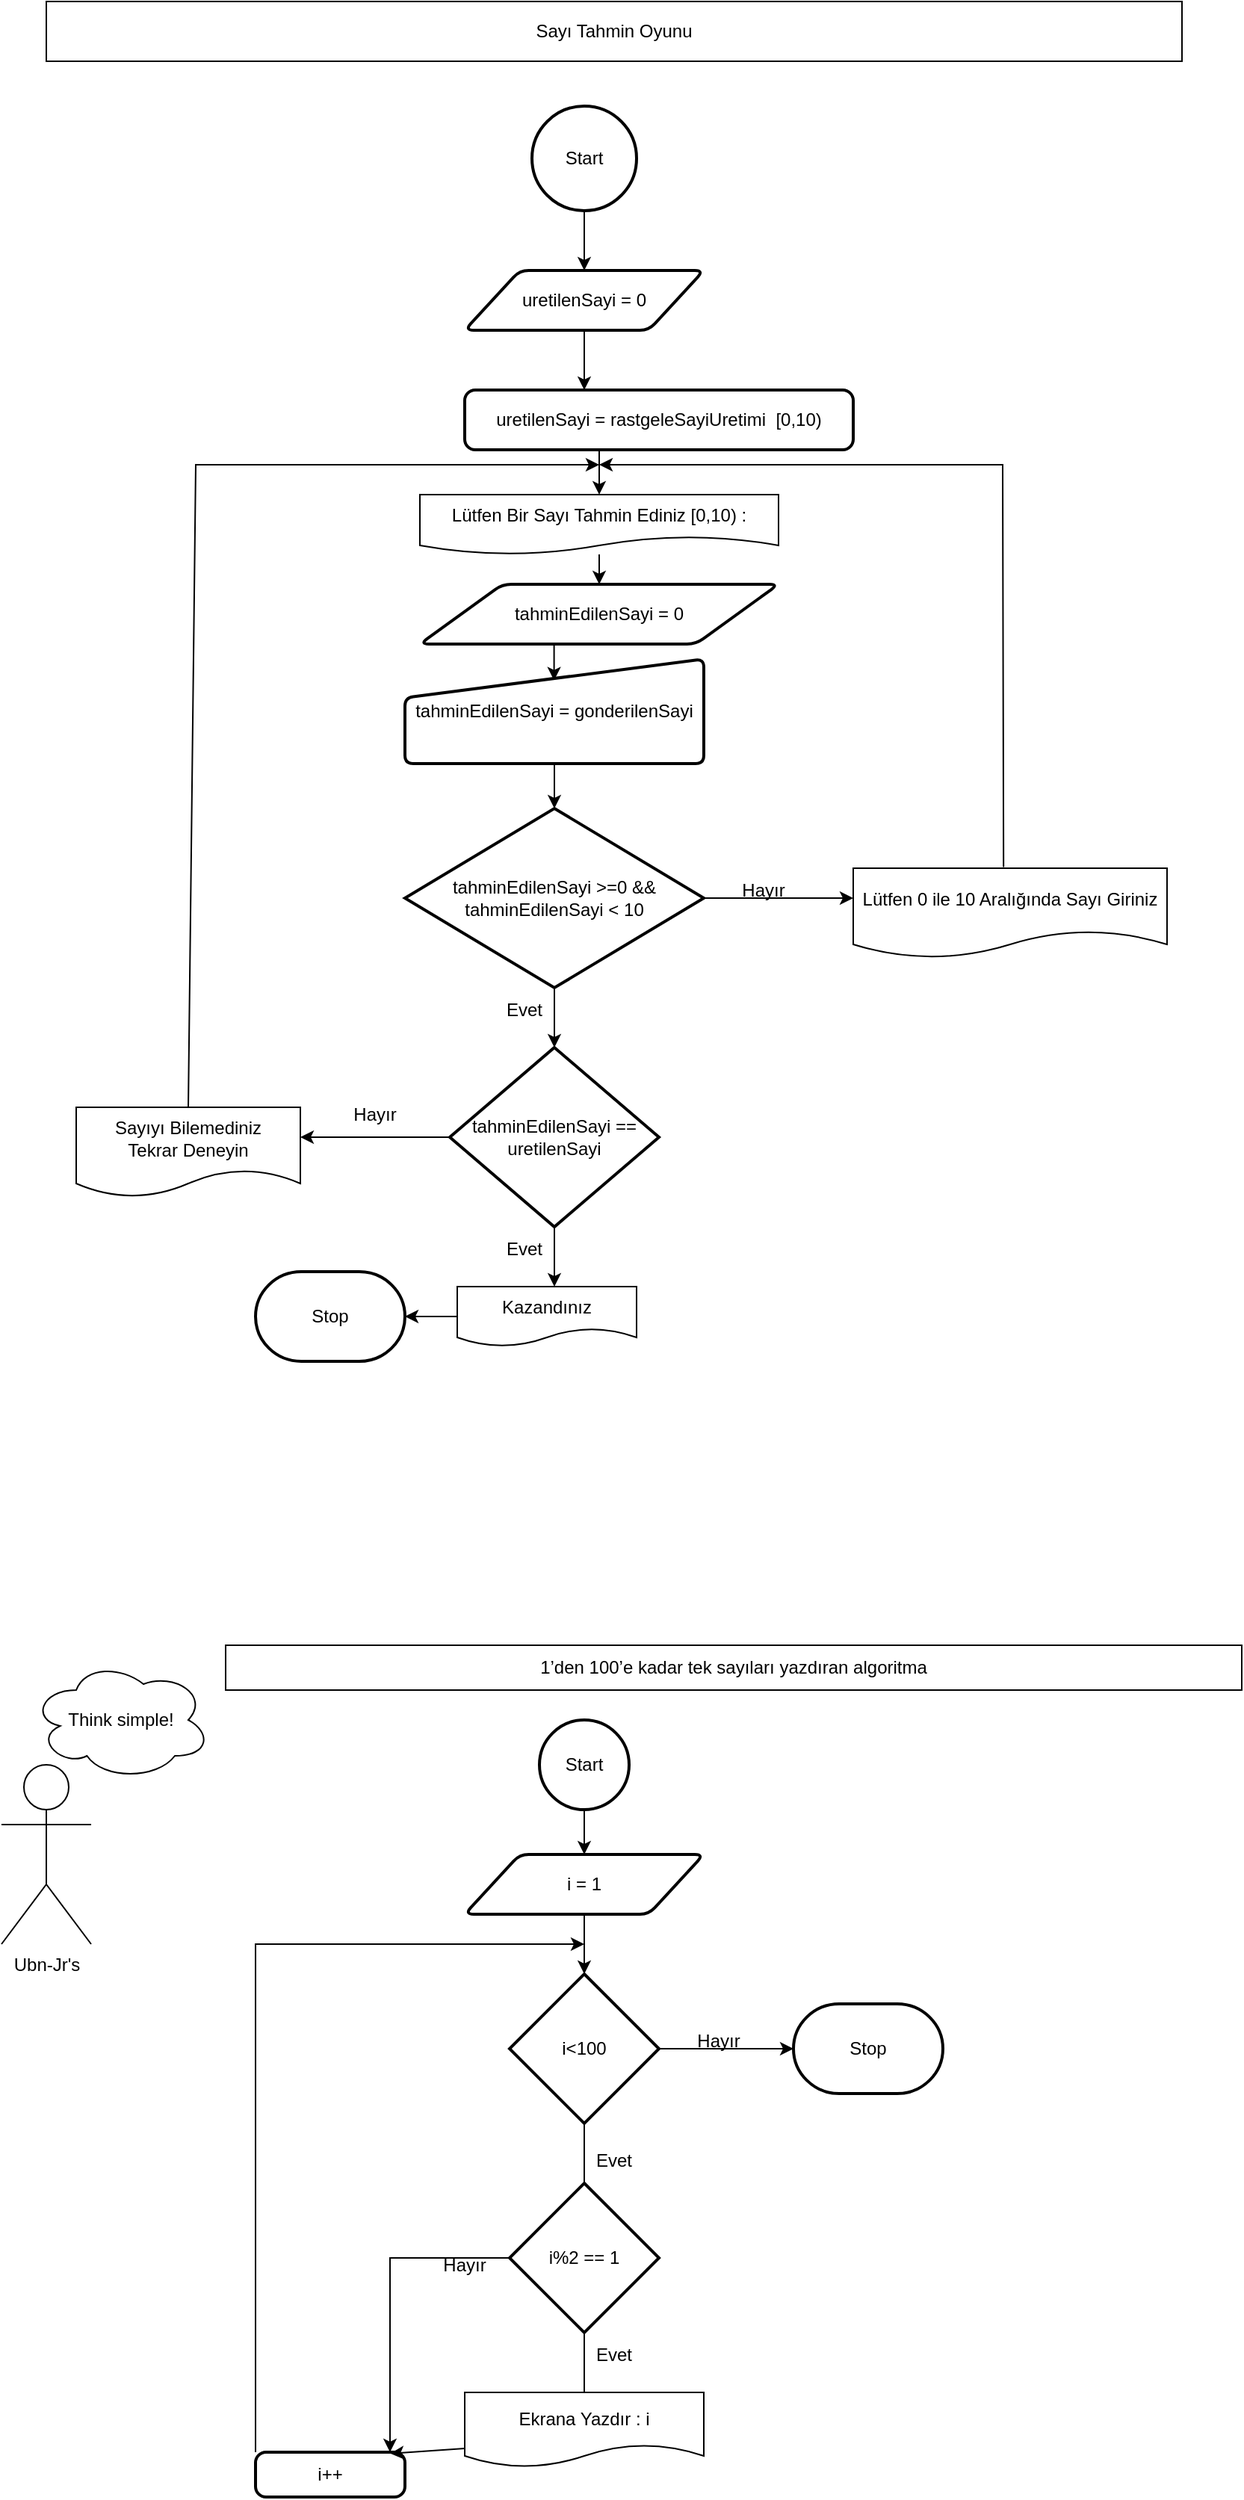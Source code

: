 <mxfile version="20.5.3" type="google"><diagram id="BJR5T6bqEb8-Pzhze7ch" name="Page-1"><mxGraphModel grid="1" page="1" gridSize="10" guides="1" tooltips="1" connect="1" arrows="1" fold="1" pageScale="1" pageWidth="850" pageHeight="1100" math="0" shadow="0"><root><mxCell id="0"/><mxCell id="1" parent="0"/><mxCell id="SQOLM2IeF_eSa_TjTduy-1" value="Ubn-Jr's" style="shape=umlActor;verticalLabelPosition=bottom;verticalAlign=top;html=1;outlineConnect=0;" vertex="1" parent="1"><mxGeometry x="10" y="80" width="60" height="120" as="geometry"/></mxCell><mxCell id="SQOLM2IeF_eSa_TjTduy-3" value="Think simple!" style="ellipse;shape=cloud;whiteSpace=wrap;html=1;" vertex="1" parent="1"><mxGeometry x="30" y="10" width="120" height="80" as="geometry"/></mxCell><mxCell id="SQOLM2IeF_eSa_TjTduy-4" value="1’den 100’e kadar tek sayıları yazdıran algoritma" style="rounded=0;whiteSpace=wrap;html=1;" vertex="1" parent="1"><mxGeometry x="160" width="680" height="30" as="geometry"/></mxCell><mxCell id="SQOLM2IeF_eSa_TjTduy-7" style="edgeStyle=orthogonalEdgeStyle;rounded=0;orthogonalLoop=1;jettySize=auto;html=1;exitX=0.5;exitY=1;exitDx=0;exitDy=0;exitPerimeter=0;entryX=0.5;entryY=0;entryDx=0;entryDy=0;" edge="1" parent="1" source="SQOLM2IeF_eSa_TjTduy-5" target="SQOLM2IeF_eSa_TjTduy-6"><mxGeometry relative="1" as="geometry"/></mxCell><mxCell id="SQOLM2IeF_eSa_TjTduy-5" value="Start" style="strokeWidth=2;html=1;shape=mxgraph.flowchart.start_2;whiteSpace=wrap;" vertex="1" parent="1"><mxGeometry x="370" y="50" width="60" height="60" as="geometry"/></mxCell><mxCell id="SQOLM2IeF_eSa_TjTduy-10" value="" style="edgeStyle=orthogonalEdgeStyle;rounded=0;orthogonalLoop=1;jettySize=auto;html=1;" edge="1" parent="1" source="SQOLM2IeF_eSa_TjTduy-6" target="SQOLM2IeF_eSa_TjTduy-9"><mxGeometry relative="1" as="geometry"/></mxCell><mxCell id="SQOLM2IeF_eSa_TjTduy-6" value="i = 1" style="shape=parallelogram;html=1;strokeWidth=2;perimeter=parallelogramPerimeter;whiteSpace=wrap;rounded=1;arcSize=12;size=0.23;" vertex="1" parent="1"><mxGeometry x="320" y="140" width="160" height="40" as="geometry"/></mxCell><mxCell id="SQOLM2IeF_eSa_TjTduy-9" value="i&amp;lt;100" style="strokeWidth=2;html=1;shape=mxgraph.flowchart.decision;whiteSpace=wrap;" vertex="1" parent="1"><mxGeometry x="350" y="220" width="100" height="100" as="geometry"/></mxCell><mxCell id="SQOLM2IeF_eSa_TjTduy-11" value="" style="endArrow=classic;html=1;rounded=0;exitX=0.5;exitY=1;exitDx=0;exitDy=0;exitPerimeter=0;" edge="1" parent="1" source="SQOLM2IeF_eSa_TjTduy-9"><mxGeometry width="50" height="50" relative="1" as="geometry"><mxPoint x="400" y="380" as="sourcePoint"/><mxPoint x="400" y="380" as="targetPoint"/></mxGeometry></mxCell><mxCell id="SQOLM2IeF_eSa_TjTduy-12" value="Evet" style="text;html=1;strokeColor=none;fillColor=none;align=center;verticalAlign=middle;whiteSpace=wrap;rounded=0;" vertex="1" parent="1"><mxGeometry x="390" y="330" width="60" height="30" as="geometry"/></mxCell><mxCell id="SQOLM2IeF_eSa_TjTduy-13" value="" style="endArrow=classic;html=1;rounded=0;exitX=1;exitY=0.5;exitDx=0;exitDy=0;exitPerimeter=0;" edge="1" parent="1" source="SQOLM2IeF_eSa_TjTduy-9"><mxGeometry width="50" height="50" relative="1" as="geometry"><mxPoint x="460" y="320" as="sourcePoint"/><mxPoint x="540" y="270" as="targetPoint"/></mxGeometry></mxCell><mxCell id="SQOLM2IeF_eSa_TjTduy-14" value="Hayır" style="text;html=1;strokeColor=none;fillColor=none;align=center;verticalAlign=middle;whiteSpace=wrap;rounded=0;" vertex="1" parent="1"><mxGeometry x="460" y="250" width="60" height="30" as="geometry"/></mxCell><mxCell id="SQOLM2IeF_eSa_TjTduy-15" value="i%2 == 1" style="strokeWidth=2;html=1;shape=mxgraph.flowchart.decision;whiteSpace=wrap;" vertex="1" parent="1"><mxGeometry x="350" y="360" width="100" height="100" as="geometry"/></mxCell><mxCell id="SQOLM2IeF_eSa_TjTduy-16" value="" style="endArrow=classic;html=1;rounded=0;exitX=0.5;exitY=1;exitDx=0;exitDy=0;exitPerimeter=0;" edge="1" parent="1" source="SQOLM2IeF_eSa_TjTduy-15"><mxGeometry width="50" height="50" relative="1" as="geometry"><mxPoint x="400" y="570" as="sourcePoint"/><mxPoint x="400" y="520" as="targetPoint"/></mxGeometry></mxCell><mxCell id="SQOLM2IeF_eSa_TjTduy-17" value="Evet" style="text;html=1;strokeColor=none;fillColor=none;align=center;verticalAlign=middle;whiteSpace=wrap;rounded=0;" vertex="1" parent="1"><mxGeometry x="390" y="460" width="60" height="30" as="geometry"/></mxCell><mxCell id="SQOLM2IeF_eSa_TjTduy-20" value="Ekrana Yazdır : i" style="shape=document;whiteSpace=wrap;html=1;boundedLbl=1;" vertex="1" parent="1"><mxGeometry x="320" y="500" width="160" height="50" as="geometry"/></mxCell><mxCell id="SQOLM2IeF_eSa_TjTduy-21" value="" style="endArrow=classic;html=1;rounded=0;exitX=0;exitY=0.5;exitDx=0;exitDy=0;exitPerimeter=0;" edge="1" parent="1" source="SQOLM2IeF_eSa_TjTduy-15"><mxGeometry width="50" height="50" relative="1" as="geometry"><mxPoint x="400" y="340" as="sourcePoint"/><mxPoint x="270" y="540" as="targetPoint"/><Array as="points"><mxPoint x="270" y="410"/></Array></mxGeometry></mxCell><mxCell id="SQOLM2IeF_eSa_TjTduy-22" value="Hayır" style="text;html=1;strokeColor=none;fillColor=none;align=center;verticalAlign=middle;whiteSpace=wrap;rounded=0;" vertex="1" parent="1"><mxGeometry x="290" y="400" width="60" height="30" as="geometry"/></mxCell><mxCell id="SQOLM2IeF_eSa_TjTduy-23" value="i++" style="rounded=1;whiteSpace=wrap;html=1;absoluteArcSize=1;arcSize=14;strokeWidth=2;" vertex="1" parent="1"><mxGeometry x="180" y="540" width="100" height="30" as="geometry"/></mxCell><mxCell id="SQOLM2IeF_eSa_TjTduy-24" value="" style="endArrow=classic;html=1;rounded=0;exitX=0;exitY=0.75;exitDx=0;exitDy=0;entryX=0.902;entryY=0.031;entryDx=0;entryDy=0;entryPerimeter=0;" edge="1" parent="1" source="SQOLM2IeF_eSa_TjTduy-20" target="SQOLM2IeF_eSa_TjTduy-23"><mxGeometry width="50" height="50" relative="1" as="geometry"><mxPoint x="310" y="680" as="sourcePoint"/><mxPoint x="360" y="630" as="targetPoint"/><Array as="points"/></mxGeometry></mxCell><mxCell id="SQOLM2IeF_eSa_TjTduy-25" value="" style="endArrow=classic;html=1;rounded=0;exitX=0;exitY=0;exitDx=0;exitDy=0;" edge="1" parent="1" source="SQOLM2IeF_eSa_TjTduy-23"><mxGeometry width="50" height="50" relative="1" as="geometry"><mxPoint x="180" y="520" as="sourcePoint"/><mxPoint x="400" y="200" as="targetPoint"/><Array as="points"><mxPoint x="180" y="200"/></Array></mxGeometry></mxCell><mxCell id="SQOLM2IeF_eSa_TjTduy-26" value="Stop" style="strokeWidth=2;html=1;shape=mxgraph.flowchart.terminator;whiteSpace=wrap;" vertex="1" parent="1"><mxGeometry x="540" y="240" width="100" height="60" as="geometry"/></mxCell><mxCell id="SQOLM2IeF_eSa_TjTduy-28" value="Sayı Tahmin Oyunu" style="rounded=0;whiteSpace=wrap;html=1;" vertex="1" parent="1"><mxGeometry x="40" y="-1100" width="760" height="40" as="geometry"/></mxCell><mxCell id="SQOLM2IeF_eSa_TjTduy-34" value="Start" style="strokeWidth=2;html=1;shape=mxgraph.flowchart.start_2;whiteSpace=wrap;" vertex="1" parent="1"><mxGeometry x="365" y="-1030" width="70" height="70" as="geometry"/></mxCell><mxCell id="SQOLM2IeF_eSa_TjTduy-35" value="" style="endArrow=classic;html=1;rounded=0;exitX=0.5;exitY=1;exitDx=0;exitDy=0;exitPerimeter=0;" edge="1" parent="1" source="SQOLM2IeF_eSa_TjTduy-34"><mxGeometry width="50" height="50" relative="1" as="geometry"><mxPoint x="420" y="-840" as="sourcePoint"/><mxPoint x="400" y="-920" as="targetPoint"/></mxGeometry></mxCell><mxCell id="SQOLM2IeF_eSa_TjTduy-36" value="uretilenSayi = 0" style="shape=parallelogram;html=1;strokeWidth=2;perimeter=parallelogramPerimeter;whiteSpace=wrap;rounded=1;arcSize=12;size=0.23;" vertex="1" parent="1"><mxGeometry x="320" y="-920" width="160" height="40" as="geometry"/></mxCell><mxCell id="SQOLM2IeF_eSa_TjTduy-37" value="" style="endArrow=classic;html=1;rounded=0;exitX=0.5;exitY=1;exitDx=0;exitDy=0;" edge="1" parent="1" source="SQOLM2IeF_eSa_TjTduy-36"><mxGeometry width="50" height="50" relative="1" as="geometry"><mxPoint x="390" y="-770" as="sourcePoint"/><mxPoint x="400" y="-840" as="targetPoint"/></mxGeometry></mxCell><mxCell id="SQOLM2IeF_eSa_TjTduy-41" style="edgeStyle=orthogonalEdgeStyle;rounded=0;orthogonalLoop=1;jettySize=auto;html=1;exitX=0.5;exitY=1;exitDx=0;exitDy=0;entryX=0.5;entryY=0;entryDx=0;entryDy=0;" edge="1" parent="1" source="SQOLM2IeF_eSa_TjTduy-38" target="SQOLM2IeF_eSa_TjTduy-39"><mxGeometry relative="1" as="geometry"><Array as="points"><mxPoint x="410" y="-800"/><mxPoint x="410" y="-780"/></Array></mxGeometry></mxCell><mxCell id="SQOLM2IeF_eSa_TjTduy-38" value="uretilenSayi = rastgeleSayiUretimi&amp;nbsp; [0,10)" style="rounded=1;whiteSpace=wrap;html=1;absoluteArcSize=1;arcSize=14;strokeWidth=2;" vertex="1" parent="1"><mxGeometry x="320" y="-840" width="260" height="40" as="geometry"/></mxCell><mxCell id="SQOLM2IeF_eSa_TjTduy-42" style="edgeStyle=orthogonalEdgeStyle;rounded=0;orthogonalLoop=1;jettySize=auto;html=1;entryX=0.5;entryY=0;entryDx=0;entryDy=0;" edge="1" parent="1" source="SQOLM2IeF_eSa_TjTduy-39" target="SQOLM2IeF_eSa_TjTduy-45"><mxGeometry relative="1" as="geometry"><mxPoint x="400.034" y="-720.0" as="targetPoint"/></mxGeometry></mxCell><mxCell id="SQOLM2IeF_eSa_TjTduy-39" value="Lütfen Bir Sayı Tahmin Ediniz [0,10) :" style="shape=document;whiteSpace=wrap;html=1;boundedLbl=1;" vertex="1" parent="1"><mxGeometry x="290" y="-770" width="240" height="40" as="geometry"/></mxCell><mxCell id="SQOLM2IeF_eSa_TjTduy-49" style="edgeStyle=orthogonalEdgeStyle;rounded=0;orthogonalLoop=1;jettySize=auto;html=1;exitX=0.5;exitY=1;exitDx=0;exitDy=0;entryX=0.499;entryY=0.205;entryDx=0;entryDy=0;entryPerimeter=0;" edge="1" parent="1" source="SQOLM2IeF_eSa_TjTduy-45" target="SQOLM2IeF_eSa_TjTduy-46"><mxGeometry relative="1" as="geometry"/></mxCell><mxCell id="SQOLM2IeF_eSa_TjTduy-45" value="tahminEdilenSayi = 0" style="shape=parallelogram;html=1;strokeWidth=2;perimeter=parallelogramPerimeter;whiteSpace=wrap;rounded=1;arcSize=12;size=0.23;" vertex="1" parent="1"><mxGeometry x="290" y="-710" width="240" height="40" as="geometry"/></mxCell><mxCell id="SQOLM2IeF_eSa_TjTduy-53" style="edgeStyle=orthogonalEdgeStyle;rounded=0;orthogonalLoop=1;jettySize=auto;html=1;exitX=0.5;exitY=1;exitDx=0;exitDy=0;entryX=0.5;entryY=0;entryDx=0;entryDy=0;entryPerimeter=0;" edge="1" parent="1" source="SQOLM2IeF_eSa_TjTduy-46" target="SQOLM2IeF_eSa_TjTduy-52"><mxGeometry relative="1" as="geometry"/></mxCell><mxCell id="SQOLM2IeF_eSa_TjTduy-46" value="tahminEdilenSayi = gonderilenSayi" style="html=1;strokeWidth=2;shape=manualInput;whiteSpace=wrap;rounded=1;size=26;arcSize=11;" vertex="1" parent="1"><mxGeometry x="280" y="-660" width="200" height="70" as="geometry"/></mxCell><mxCell id="SQOLM2IeF_eSa_TjTduy-52" value="tahminEdilenSayi &amp;gt;=0 &amp;amp;&amp;amp;&lt;br&gt;tahminEdilenSayi &amp;lt; 10" style="strokeWidth=2;html=1;shape=mxgraph.flowchart.decision;whiteSpace=wrap;" vertex="1" parent="1"><mxGeometry x="280" y="-560" width="200" height="120" as="geometry"/></mxCell><mxCell id="SQOLM2IeF_eSa_TjTduy-54" value="" style="endArrow=classic;html=1;rounded=0;exitX=0.5;exitY=1;exitDx=0;exitDy=0;exitPerimeter=0;" edge="1" parent="1" source="SQOLM2IeF_eSa_TjTduy-52"><mxGeometry width="50" height="50" relative="1" as="geometry"><mxPoint x="360" y="-340" as="sourcePoint"/><mxPoint x="380" y="-400" as="targetPoint"/></mxGeometry></mxCell><mxCell id="SQOLM2IeF_eSa_TjTduy-57" value="Evet" style="text;html=1;strokeColor=none;fillColor=none;align=center;verticalAlign=middle;whiteSpace=wrap;rounded=0;" vertex="1" parent="1"><mxGeometry x="330" y="-440" width="60" height="30" as="geometry"/></mxCell><mxCell id="SQOLM2IeF_eSa_TjTduy-58" value="" style="endArrow=classic;html=1;rounded=0;exitX=1;exitY=0.5;exitDx=0;exitDy=0;exitPerimeter=0;" edge="1" parent="1" source="SQOLM2IeF_eSa_TjTduy-52"><mxGeometry width="50" height="50" relative="1" as="geometry"><mxPoint x="490" y="-470" as="sourcePoint"/><mxPoint x="580" y="-500" as="targetPoint"/></mxGeometry></mxCell><mxCell id="SQOLM2IeF_eSa_TjTduy-59" value="Hayır" style="text;html=1;strokeColor=none;fillColor=none;align=center;verticalAlign=middle;whiteSpace=wrap;rounded=0;" vertex="1" parent="1"><mxGeometry x="490" y="-520" width="60" height="30" as="geometry"/></mxCell><mxCell id="SQOLM2IeF_eSa_TjTduy-60" value="tahminEdilenSayi ==&lt;br&gt;uretilenSayi" style="strokeWidth=2;html=1;shape=mxgraph.flowchart.decision;whiteSpace=wrap;" vertex="1" parent="1"><mxGeometry x="310" y="-400" width="140" height="120" as="geometry"/></mxCell><mxCell id="SQOLM2IeF_eSa_TjTduy-61" value="" style="endArrow=classic;html=1;rounded=0;exitX=0.5;exitY=1;exitDx=0;exitDy=0;exitPerimeter=0;" edge="1" parent="1" source="SQOLM2IeF_eSa_TjTduy-60"><mxGeometry width="50" height="50" relative="1" as="geometry"><mxPoint x="370" y="-190" as="sourcePoint"/><mxPoint x="380" y="-240" as="targetPoint"/></mxGeometry></mxCell><mxCell id="SQOLM2IeF_eSa_TjTduy-62" value="Evet" style="text;html=1;strokeColor=none;fillColor=none;align=center;verticalAlign=middle;whiteSpace=wrap;rounded=0;" vertex="1" parent="1"><mxGeometry x="330" y="-280" width="60" height="30" as="geometry"/></mxCell><mxCell id="SQOLM2IeF_eSa_TjTduy-63" value="" style="endArrow=classic;html=1;rounded=0;exitX=0;exitY=0.5;exitDx=0;exitDy=0;exitPerimeter=0;" edge="1" parent="1" source="SQOLM2IeF_eSa_TjTduy-60"><mxGeometry width="50" height="50" relative="1" as="geometry"><mxPoint x="230" y="-320" as="sourcePoint"/><mxPoint x="210" y="-340" as="targetPoint"/></mxGeometry></mxCell><mxCell id="SQOLM2IeF_eSa_TjTduy-64" value="Hayır" style="text;html=1;strokeColor=none;fillColor=none;align=center;verticalAlign=middle;whiteSpace=wrap;rounded=0;" vertex="1" parent="1"><mxGeometry x="230" y="-370" width="60" height="30" as="geometry"/></mxCell><mxCell id="SQOLM2IeF_eSa_TjTduy-67" style="edgeStyle=orthogonalEdgeStyle;rounded=0;orthogonalLoop=1;jettySize=auto;html=1;exitX=0;exitY=0.5;exitDx=0;exitDy=0;entryX=1;entryY=0.5;entryDx=0;entryDy=0;entryPerimeter=0;" edge="1" parent="1" source="SQOLM2IeF_eSa_TjTduy-65" target="SQOLM2IeF_eSa_TjTduy-66"><mxGeometry relative="1" as="geometry"/></mxCell><mxCell id="SQOLM2IeF_eSa_TjTduy-65" value="Kazandınız" style="shape=document;whiteSpace=wrap;html=1;boundedLbl=1;" vertex="1" parent="1"><mxGeometry x="315" y="-240" width="120" height="40" as="geometry"/></mxCell><mxCell id="SQOLM2IeF_eSa_TjTduy-66" value="Stop" style="strokeWidth=2;html=1;shape=mxgraph.flowchart.terminator;whiteSpace=wrap;" vertex="1" parent="1"><mxGeometry x="180" y="-250" width="100" height="60" as="geometry"/></mxCell><mxCell id="SQOLM2IeF_eSa_TjTduy-68" value="Sayıyı Bilemediniz&lt;br&gt;Tekrar Deneyin" style="shape=document;whiteSpace=wrap;html=1;boundedLbl=1;" vertex="1" parent="1"><mxGeometry x="60" y="-360" width="150" height="60" as="geometry"/></mxCell><mxCell id="SQOLM2IeF_eSa_TjTduy-69" value="Lütfen 0 ile 10 Aralığında Sayı Giriniz" style="shape=document;whiteSpace=wrap;html=1;boundedLbl=1;" vertex="1" parent="1"><mxGeometry x="580" y="-520" width="210" height="60" as="geometry"/></mxCell><mxCell id="SQOLM2IeF_eSa_TjTduy-70" value="" style="endArrow=classic;html=1;rounded=0;exitX=0.5;exitY=0;exitDx=0;exitDy=0;" edge="1" parent="1" source="SQOLM2IeF_eSa_TjTduy-68"><mxGeometry width="50" height="50" relative="1" as="geometry"><mxPoint x="130" y="-420" as="sourcePoint"/><mxPoint x="410" y="-790" as="targetPoint"/><Array as="points"><mxPoint x="140" y="-790"/></Array></mxGeometry></mxCell><mxCell id="SQOLM2IeF_eSa_TjTduy-71" value="" style="endArrow=classic;html=1;rounded=0;exitX=0.479;exitY=-0.013;exitDx=0;exitDy=0;exitPerimeter=0;" edge="1" parent="1" source="SQOLM2IeF_eSa_TjTduy-69"><mxGeometry width="50" height="50" relative="1" as="geometry"><mxPoint x="660" y="-590" as="sourcePoint"/><mxPoint x="410" y="-790" as="targetPoint"/><Array as="points"><mxPoint x="680" y="-790"/></Array></mxGeometry></mxCell></root></mxGraphModel></diagram></mxfile>